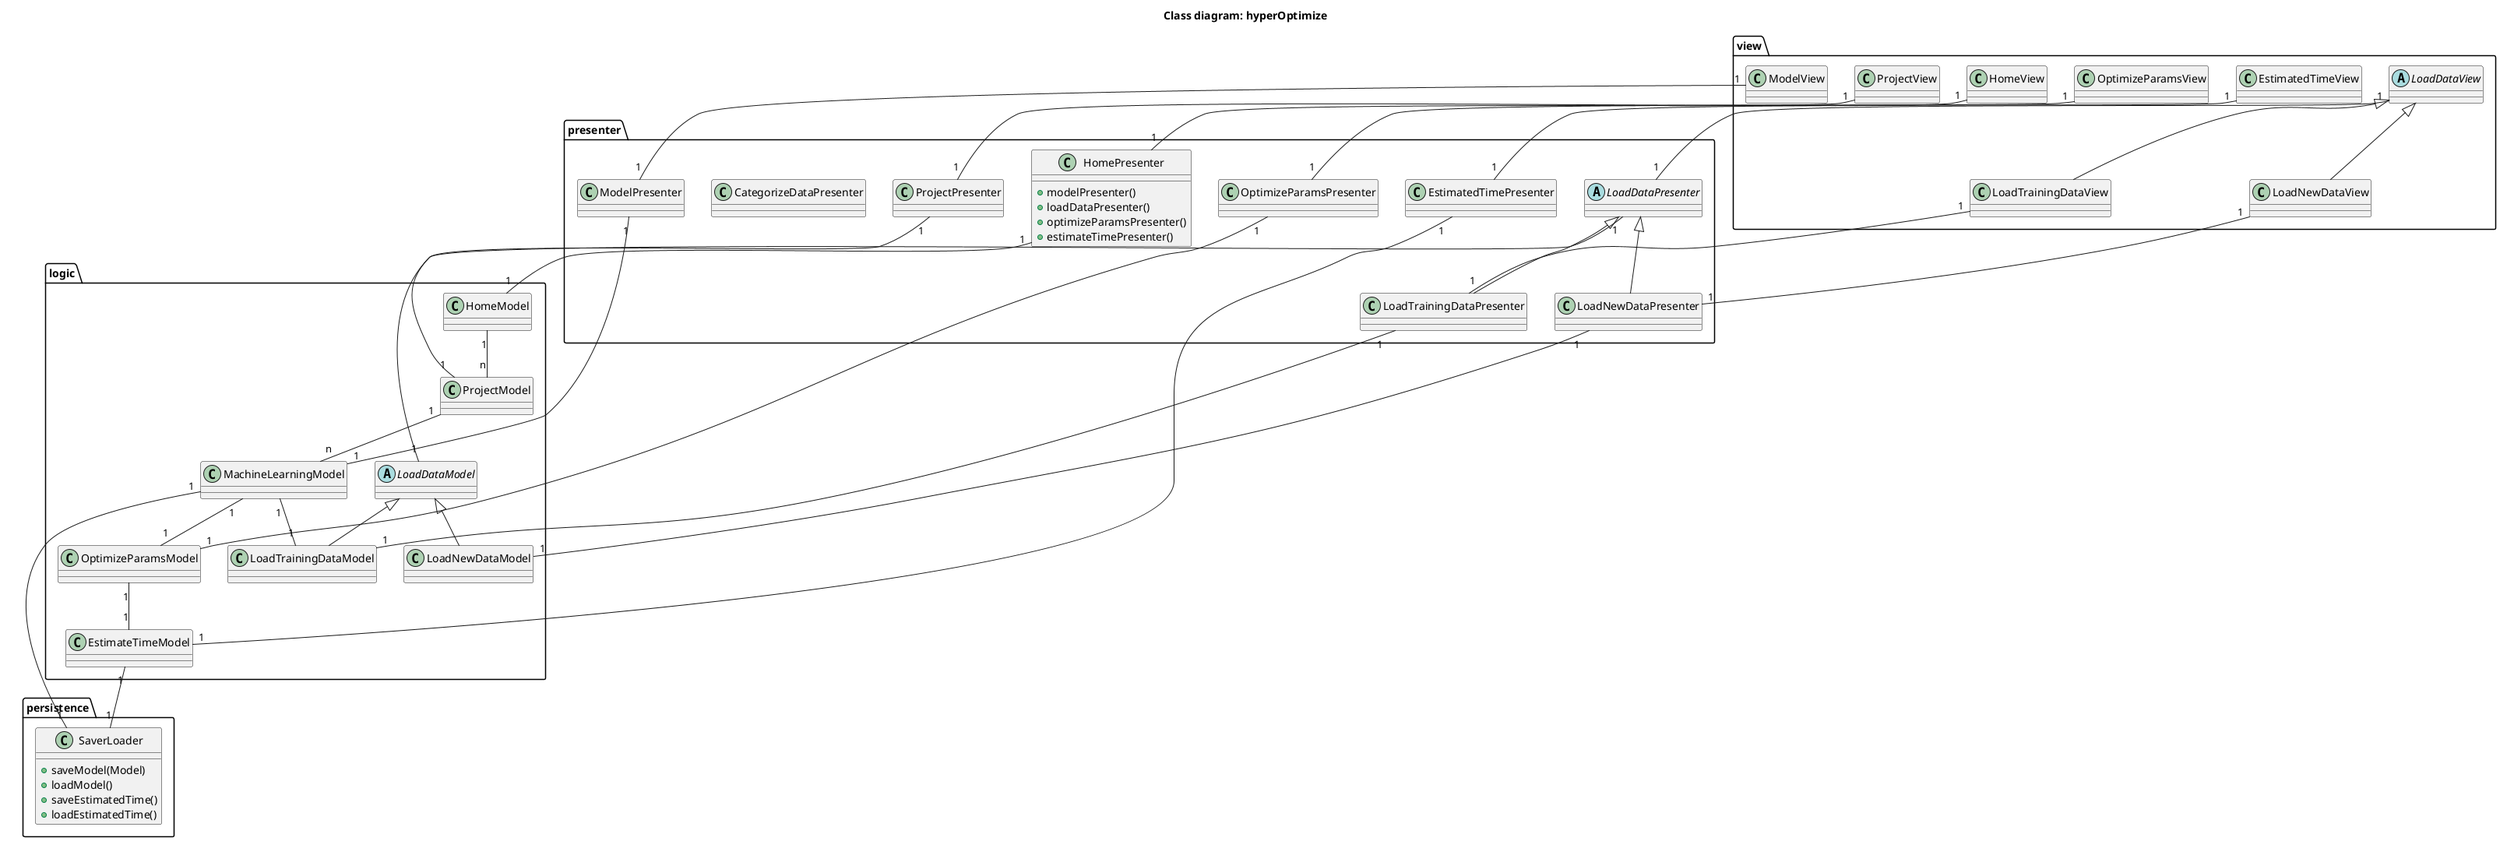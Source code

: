 @startuml

title Class diagram: hyperOptimize

/' Define the class details'/

package view {
    class ProjectView
    class HomeView
    class ModelView
    abstract class LoadDataView
        class LoadTrainingDataView
        class LoadNewDataView
    class OptimizeParamsView
    class EstimatedTimeView
}

package presenter {
    class ProjectPresenter
    class ModelPresenter
    abstract class LoadDataPresenter
    class LoadTrainingDataPresenter
    class LoadNewDataPresenter
    class OptimizeParamsPresenter
    class EstimatedTimePresenter
    class CategorizeDataPresenter
    class HomePresenter{
    + modelPresenter()
    + loadDataPresenter()
    + optimizeParamsPresenter()
    + estimateTimePresenter()
    }
}


package logic {
    class ProjectModel
    class HomeModel
    class MachineLearningModel
    abstract class LoadDataModel
        class LoadTrainingDataModel
        class LoadNewDataModel
    class OptimizeParamsModel
    class EstimateTimeModel
}

package persistence {
    class SaverLoader {
        + saveModel(Model)
        + loadModel()
        + saveEstimatedTime()
        + loadEstimatedTime()
    }

}


/' Define relations'/

/' View'/
LoadDataView <|-- LoadTrainingDataView
LoadDataView <|-- LoadNewDataView

/' Presenter'/
LoadDataPresenter <|-- LoadTrainingDataPresenter
LoadDataPresenter <|-- LoadNewDataPresenter

HomeView "1" -- "1" HomePresenter
ProjectView "1" -- "1" ProjectPresenter
ModelView "1" -- "1" ModelPresenter
LoadDataView "1" -- "1" LoadDataPresenter
LoadTrainingDataView "1" -- "1" LoadTrainingDataPresenter
LoadNewDataView "1" -- "1" LoadNewDataPresenter
OptimizeParamsView "1" -- "1" OptimizeParamsPresenter
EstimatedTimeView "1" -- "1" EstimatedTimePresenter

/' Presenter - Model'/
HomePresenter "1" -- "1" HomeModel
ProjectPresenter "1" -- "1" ProjectModel
ModelPresenter "1" -- "1" MachineLearningModel
LoadDataPresenter "1" -- "1" LoadDataModel
LoadTrainingDataPresenter "1" -- "1" LoadTrainingDataModel
LoadNewDataPresenter "1" -- "1" LoadNewDataModel
OptimizeParamsPresenter "1" -- "1" OptimizeParamsModel
EstimatedTimePresenter "1" -- "1" EstimateTimeModel

/' Model'/
LoadDataModel <|-- LoadTrainingDataModel
LoadDataModel <|-- LoadNewDataModel

HomeModel "1" -- "n" ProjectModel
ProjectModel "1" -- "n" MachineLearningModel
MachineLearningModel "1" -- "1" LoadTrainingDataModel
MachineLearningModel "1" -- "1" OptimizeParamsModel
OptimizeParamsModel "1" -- "1" EstimateTimeModel



/' Model - Presenter'/
MachineLearningModel "1" -- "1" SaverLoader
EstimateTimeModel "1" -- "1" SaverLoader

@enduml

